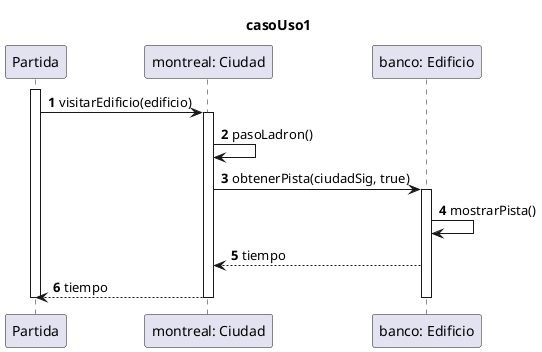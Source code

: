 @startuml

autonumber
title casoUso1
activate Partida
Partida -> "montreal: Ciudad": visitarEdificio(edificio)
activate "montreal: Ciudad"
"montreal: Ciudad" -> "montreal: Ciudad": pasoLadron()
"montreal: Ciudad" -> "banco: Edificio": obtenerPista(ciudadSig, true)
activate "banco: Edificio"
"banco: Edificio" -> "banco: Edificio": mostrarPista()

"banco: Edificio" --> "montreal: Ciudad": tiempo
"montreal: Ciudad" --> Partida: tiempo

deactivate "banco: Edificio"
deactivate "montreal: Ciudad"
deactivate Partida
@enduml